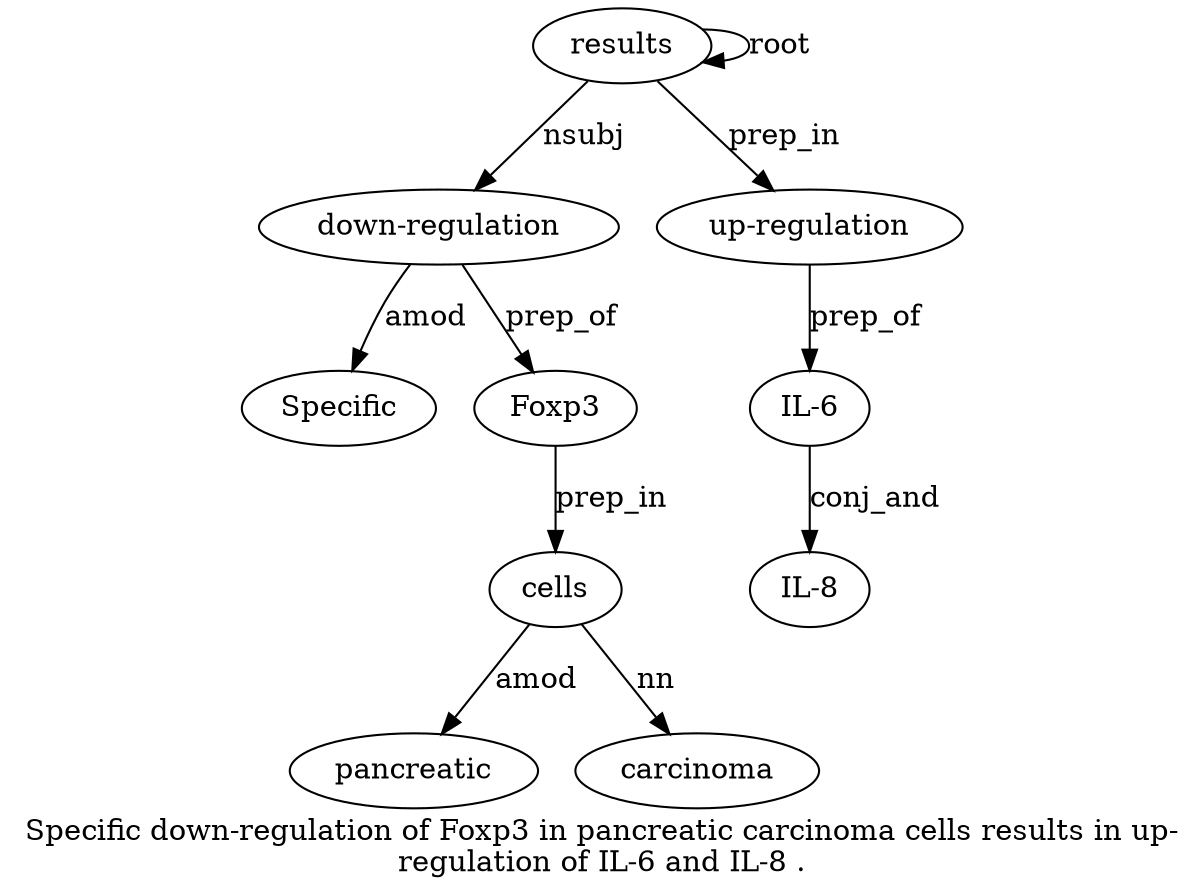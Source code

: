 digraph "Specific down-regulation of Foxp3 in pancreatic carcinoma cells results in up-regulation of IL-6 and IL-8 ." {
label="Specific down-regulation of Foxp3 in pancreatic carcinoma cells results in up-
regulation of IL-6 and IL-8 .";
"down-regulation2" [style=filled, fillcolor=white, label="down-regulation"];
Specific1 [style=filled, fillcolor=white, label=Specific];
"down-regulation2" -> Specific1  [label=amod];
results9 [style=filled, fillcolor=white, label=results];
results9 -> "down-regulation2"  [label=nsubj];
Foxp34 [style=filled, fillcolor=white, label=Foxp3];
"down-regulation2" -> Foxp34  [label=prep_of];
cells8 [style=filled, fillcolor=white, label=cells];
pancreatic6 [style=filled, fillcolor=white, label=pancreatic];
cells8 -> pancreatic6  [label=amod];
carcinoma7 [style=filled, fillcolor=white, label=carcinoma];
cells8 -> carcinoma7  [label=nn];
Foxp34 -> cells8  [label=prep_in];
results9 -> results9  [label=root];
"up-regulation11" [style=filled, fillcolor=white, label="up-regulation"];
results9 -> "up-regulation11"  [label=prep_in];
"IL-613" [style=filled, fillcolor=white, label="IL-6"];
"up-regulation11" -> "IL-613"  [label=prep_of];
"IL-815" [style=filled, fillcolor=white, label="IL-8"];
"IL-613" -> "IL-815"  [label=conj_and];
}
